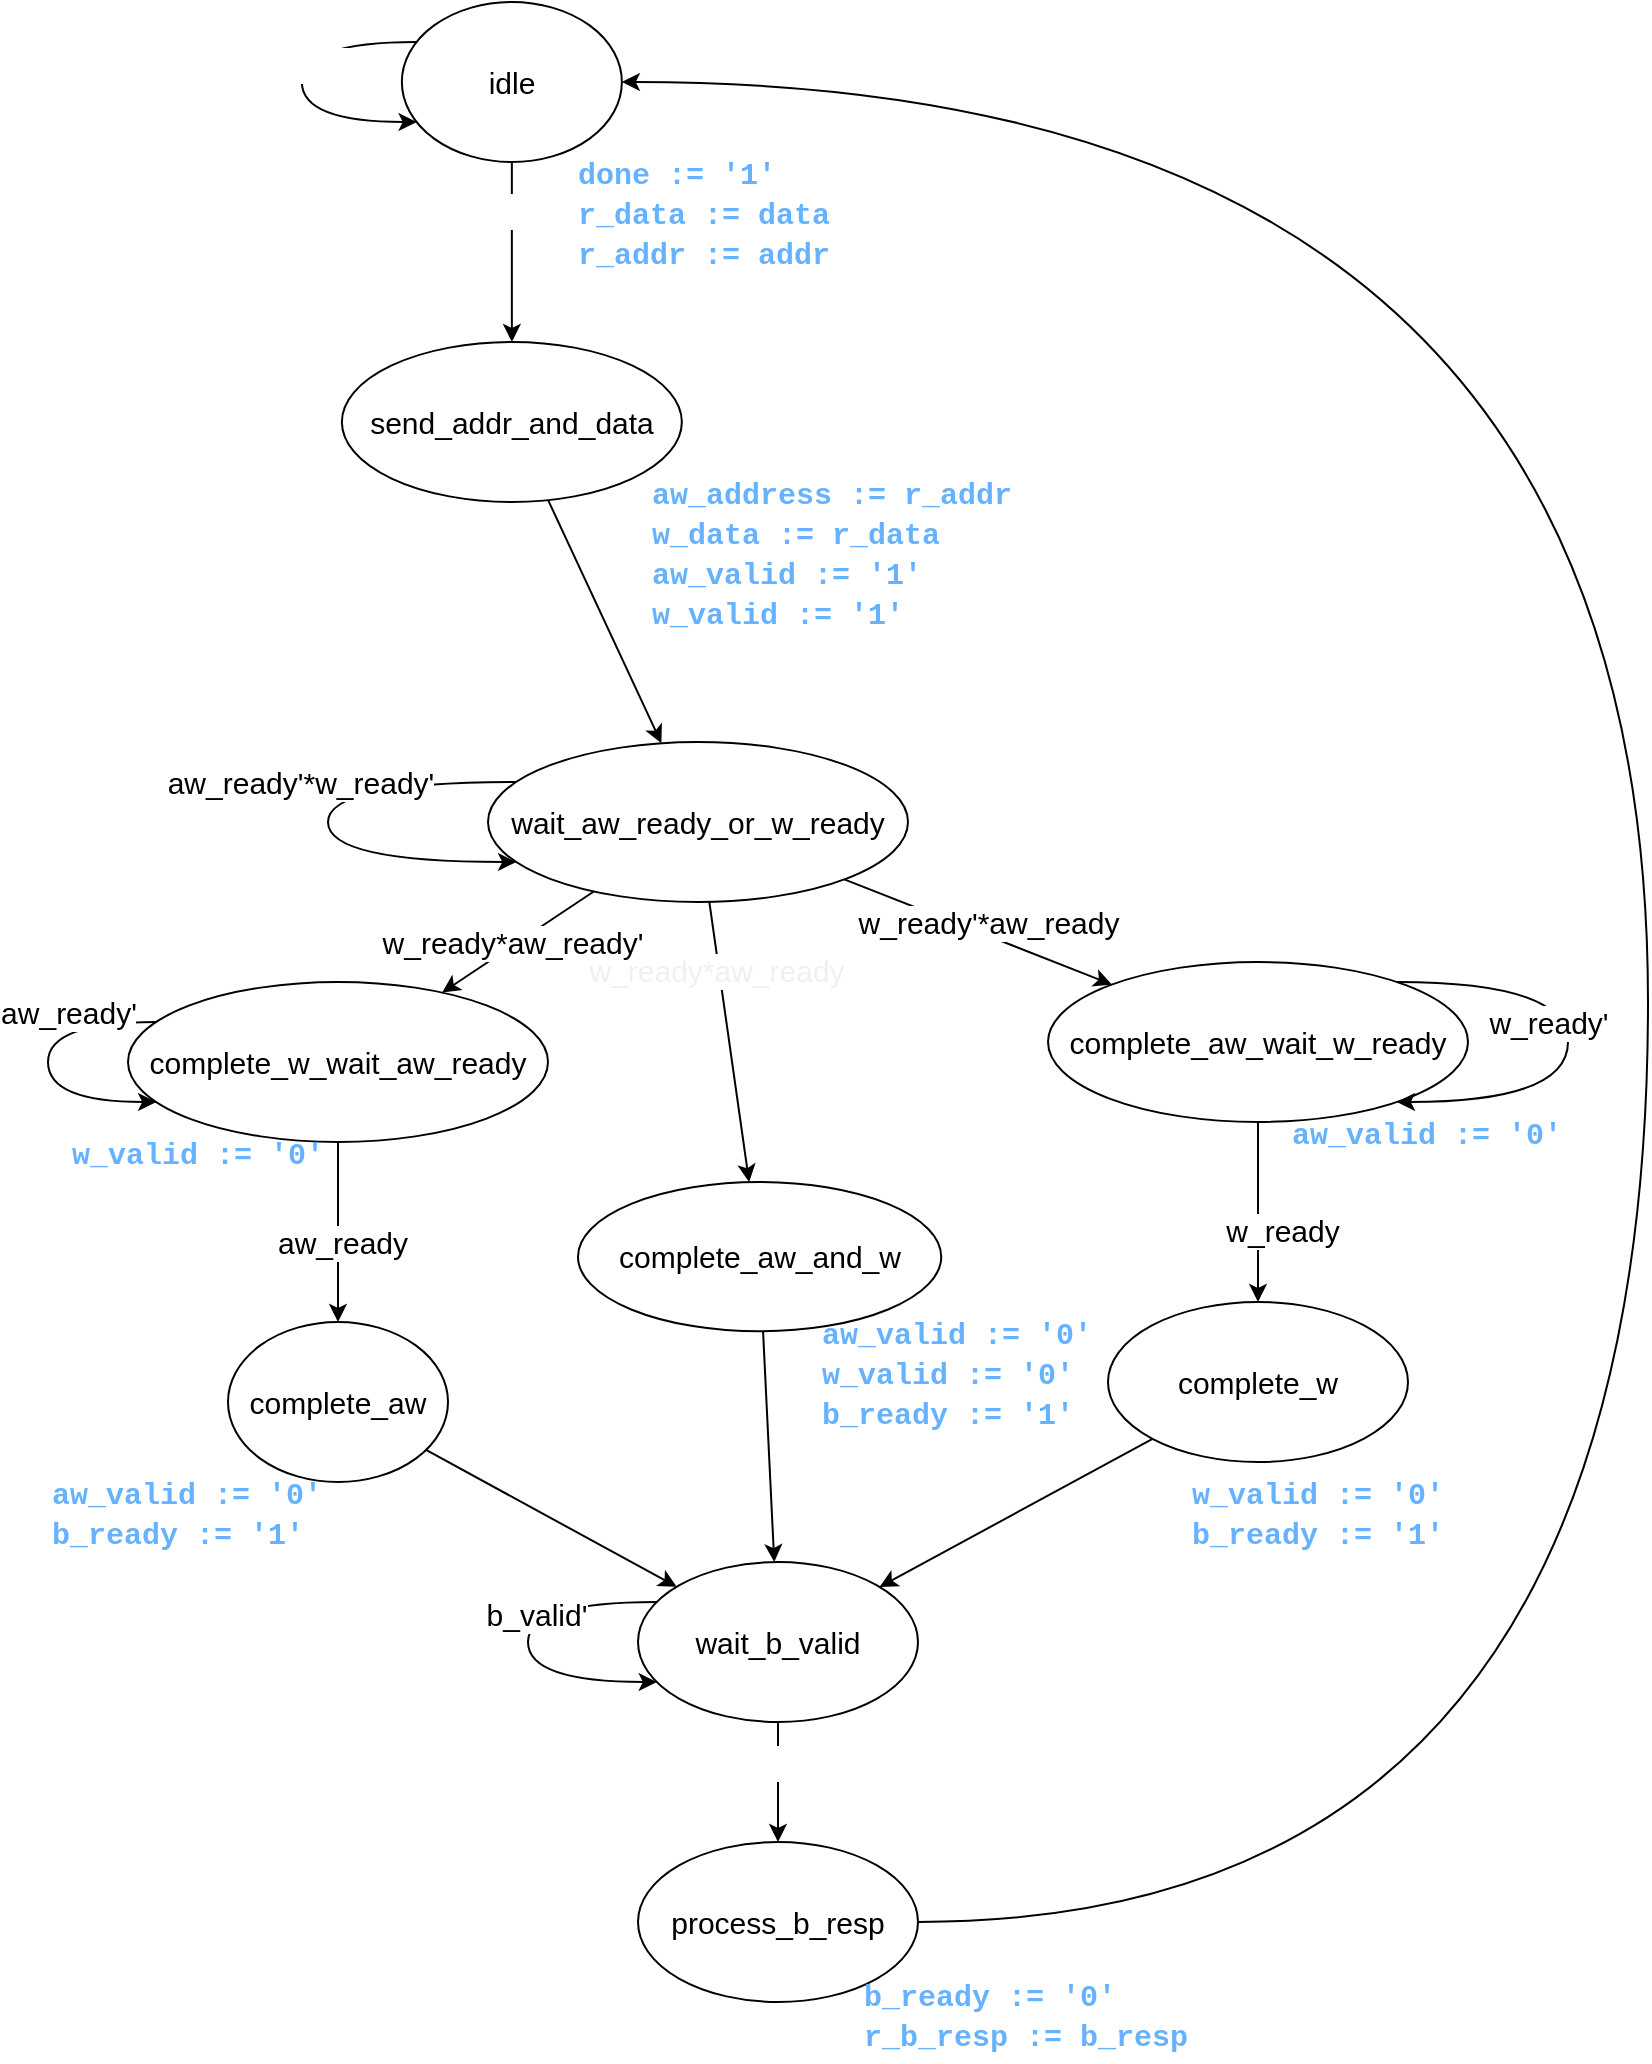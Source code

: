 <mxfile>
    <diagram id="gbK5J9_8tIpVUCVtw70C" name="Page-1">
        <mxGraphModel dx="1784" dy="-296" grid="1" gridSize="10" guides="1" tooltips="1" connect="1" arrows="1" fold="1" page="1" pageScale="1" pageWidth="850" pageHeight="1100" math="0" shadow="0">
            <root>
                <mxCell id="0"/>
                <mxCell id="1" parent="0"/>
                <mxCell id="3" value="" style="edgeStyle=none;html=1;" parent="1" source="22" target="41" edge="1">
                    <mxGeometry relative="1" as="geometry"/>
                </mxCell>
                <mxCell id="74" value="start" style="edgeLabel;html=1;align=center;verticalAlign=middle;resizable=0;points=[];fontSize=15;fontColor=#FFFFFF;" parent="3" vertex="1" connectable="0">
                    <mxGeometry x="-0.483" y="1" relative="1" as="geometry">
                        <mxPoint as="offset"/>
                    </mxGeometry>
                </mxCell>
                <mxCell id="6" value="" style="edgeStyle=none;html=1;fontSize=15;" parent="1" source="41" target="15" edge="1">
                    <mxGeometry relative="1" as="geometry"/>
                </mxCell>
                <mxCell id="7" value="" style="edgeStyle=none;html=1;fontSize=15;" parent="1" source="15" target="58" edge="1">
                    <mxGeometry relative="1" as="geometry"/>
                </mxCell>
                <mxCell id="80" value="&lt;span style=&quot;color: rgb(240, 240, 240);&quot;&gt;w_ready*aw_ready&lt;/span&gt;" style="edgeLabel;html=1;align=center;verticalAlign=middle;resizable=0;points=[];fontSize=15;fontColor=#FFFFFF;" parent="7" vertex="1" connectable="0">
                    <mxGeometry x="-0.516" y="-2" relative="1" as="geometry">
                        <mxPoint as="offset"/>
                    </mxGeometry>
                </mxCell>
                <mxCell id="9" value="" style="edgeStyle=none;html=1;fontSize=15;" parent="1" source="15" target="24" edge="1">
                    <mxGeometry relative="1" as="geometry"/>
                </mxCell>
                <mxCell id="10" value="w_ready*aw_ready'" style="edgeLabel;html=1;align=center;verticalAlign=middle;resizable=0;points=[];fontSize=15;" parent="9" vertex="1" connectable="0">
                    <mxGeometry x="0.313" y="2" relative="1" as="geometry">
                        <mxPoint x="8" y="-10" as="offset"/>
                    </mxGeometry>
                </mxCell>
                <mxCell id="11" value="" style="edgeStyle=none;html=1;fontSize=15;" parent="1" source="15" target="29" edge="1">
                    <mxGeometry relative="1" as="geometry"/>
                </mxCell>
                <mxCell id="12" value="w_ready'*aw_ready" style="edgeLabel;html=1;align=center;verticalAlign=middle;resizable=0;points=[];fontSize=15;" parent="11" vertex="1" connectable="0">
                    <mxGeometry x="0.219" y="-1" relative="1" as="geometry">
                        <mxPoint x="-9" y="-12" as="offset"/>
                    </mxGeometry>
                </mxCell>
                <mxCell id="13" style="edgeStyle=orthogonalEdgeStyle;html=1;fontSize=15;curved=1;" parent="1" source="15" target="15" edge="1">
                    <mxGeometry relative="1" as="geometry">
                        <mxPoint x="-753.07" y="1510" as="targetPoint"/>
                        <Array as="points">
                            <mxPoint x="-670" y="1600"/>
                        </Array>
                    </mxGeometry>
                </mxCell>
                <mxCell id="14" value="aw_ready'*w_ready'" style="edgeLabel;html=1;align=center;verticalAlign=middle;resizable=0;points=[];fontSize=15;" parent="13" vertex="1" connectable="0">
                    <mxGeometry x="-0.199" y="5" relative="1" as="geometry">
                        <mxPoint x="-17" y="-5" as="offset"/>
                    </mxGeometry>
                </mxCell>
                <mxCell id="15" value="&lt;font style=&quot;font-size: 15px;&quot;&gt;wait_aw_ready_or_w_ready&lt;br&gt;&lt;/font&gt;" style="ellipse;whiteSpace=wrap;html=1;rounded=0;" parent="1" vertex="1">
                    <mxGeometry x="-590" y="1540" width="210" height="80" as="geometry"/>
                </mxCell>
                <mxCell id="23" value="" style="group" parent="1" vertex="1" connectable="0">
                    <mxGeometry x="-810.0" y="1650" width="250" height="110" as="geometry"/>
                </mxCell>
                <mxCell id="24" value="&lt;font style=&quot;font-size: 15px;&quot;&gt;complete_w_wait_aw_ready&lt;br&gt;&lt;/font&gt;" style="ellipse;whiteSpace=wrap;html=1;rounded=0;" parent="23" vertex="1">
                    <mxGeometry x="40" y="10" width="210" height="80" as="geometry"/>
                </mxCell>
                <mxCell id="25" value="&lt;font face=&quot;Courier New&quot;&gt;&lt;b&gt;&lt;span style=&quot;color: rgb(102, 178, 255); font-size: 15px; font-style: normal; font-variant-ligatures: normal; font-variant-caps: normal; letter-spacing: normal; orphans: 2; text-align: center; text-indent: 0px; text-transform: none; widows: 2; word-spacing: 0px; -webkit-text-stroke-width: 0px; text-decoration-thickness: initial; text-decoration-style: initial; text-decoration-color: initial; float: none; display: inline !important;&quot;&gt;w_valid := '0'&lt;/span&gt;&lt;/b&gt;&lt;/font&gt;&lt;font face=&quot;Courier New&quot;&gt;&lt;span style=&quot;orphans: 2; text-align: center; text-indent: 0px; widows: 2; text-decoration-thickness: initial; text-decoration-style: initial; text-decoration-color: initial; float: none; display: inline !important;&quot;&gt;&lt;br&gt;&lt;font color=&quot;#66b2ff&quot;&gt;&lt;b&gt;&amp;nbsp;&lt;/b&gt;&lt;/font&gt;&lt;/span&gt;&lt;/font&gt;" style="text;whiteSpace=wrap;html=1;fontSize=15;fontColor=#FFFFFF;" parent="23" vertex="1">
                    <mxGeometry x="10" y="80" width="140" height="30" as="geometry"/>
                </mxCell>
                <mxCell id="26" style="edgeStyle=orthogonalEdgeStyle;curved=1;html=1;fontSize=15;" parent="23" source="24" target="24" edge="1">
                    <mxGeometry relative="1" as="geometry">
                        <Array as="points">
                            <mxPoint y="70"/>
                        </Array>
                    </mxGeometry>
                </mxCell>
                <mxCell id="27" value="aw_ready'" style="edgeLabel;html=1;align=center;verticalAlign=middle;resizable=0;points=[];fontSize=15;" parent="26" vertex="1" connectable="0">
                    <mxGeometry x="-0.565" y="3" relative="1" as="geometry">
                        <mxPoint x="-12" y="-8" as="offset"/>
                    </mxGeometry>
                </mxCell>
                <mxCell id="33" value="" style="html=1;fontSize=15;" parent="1" source="61" target="45" edge="1">
                    <mxGeometry relative="1" as="geometry">
                        <mxPoint x="-210" y="1470.0" as="targetPoint"/>
                    </mxGeometry>
                </mxCell>
                <mxCell id="34" value="" style="html=1;fontSize=15;" parent="1" source="24" target="61" edge="1">
                    <mxGeometry relative="1" as="geometry"/>
                </mxCell>
                <mxCell id="35" value="aw_ready" style="edgeLabel;html=1;align=center;verticalAlign=middle;resizable=0;points=[];fontSize=15;" parent="34" vertex="1" connectable="0">
                    <mxGeometry x="-0.356" y="2" relative="1" as="geometry">
                        <mxPoint y="21" as="offset"/>
                    </mxGeometry>
                </mxCell>
                <mxCell id="36" value="" style="html=1;fontSize=15;" parent="1" source="29" target="55" edge="1">
                    <mxGeometry relative="1" as="geometry"/>
                </mxCell>
                <mxCell id="37" value="w_ready" style="edgeLabel;html=1;align=center;verticalAlign=middle;resizable=0;points=[];fontSize=15;" parent="36" vertex="1" connectable="0">
                    <mxGeometry x="-0.171" y="-1" relative="1" as="geometry">
                        <mxPoint x="13" y="16" as="offset"/>
                    </mxGeometry>
                </mxCell>
                <mxCell id="38" style="html=1;fontSize=15;" parent="1" source="58" target="45" edge="1">
                    <mxGeometry relative="1" as="geometry">
                        <mxPoint x="-185.74" y="1467.521" as="targetPoint"/>
                    </mxGeometry>
                </mxCell>
                <mxCell id="39" style="html=1;fontSize=15;" parent="1" source="55" target="45" edge="1">
                    <mxGeometry relative="1" as="geometry">
                        <mxPoint x="-140" y="1430.0" as="targetPoint"/>
                    </mxGeometry>
                </mxCell>
                <mxCell id="43" value="" style="html=1;fontSize=15;" parent="1" source="45" target="66" edge="1">
                    <mxGeometry relative="1" as="geometry"/>
                </mxCell>
                <mxCell id="84" value="b_valid" style="edgeLabel;html=1;align=center;verticalAlign=middle;resizable=0;points=[];fontSize=15;fontColor=#FFFFFF;" parent="43" vertex="1" connectable="0">
                    <mxGeometry x="-0.613" relative="1" as="geometry">
                        <mxPoint y="8" as="offset"/>
                    </mxGeometry>
                </mxCell>
                <mxCell id="45" value="&lt;font style=&quot;font-size: 15px;&quot;&gt;wait_b_valid&lt;br&gt;&lt;/font&gt;" style="ellipse;whiteSpace=wrap;html=1;rounded=0;" parent="1" vertex="1">
                    <mxGeometry x="-515" y="1950" width="140" height="80" as="geometry"/>
                </mxCell>
                <mxCell id="60" value="" style="group" parent="1" vertex="1" connectable="0">
                    <mxGeometry x="-810" y="1830" width="200" height="120" as="geometry"/>
                </mxCell>
                <mxCell id="61" value="&lt;font style=&quot;font-size: 15px;&quot;&gt;complete_aw&lt;br&gt;&lt;/font&gt;" style="ellipse;whiteSpace=wrap;html=1;rounded=0;" parent="60" vertex="1">
                    <mxGeometry x="90" width="110" height="80" as="geometry"/>
                </mxCell>
                <mxCell id="62" value="&lt;font face=&quot;Courier New&quot;&gt;&lt;b&gt;&lt;span style=&quot;color: rgb(102, 178, 255); font-size: 15px; font-style: normal; font-variant-ligatures: normal; font-variant-caps: normal; letter-spacing: normal; orphans: 2; text-align: center; text-indent: 0px; text-transform: none; widows: 2; word-spacing: 0px; -webkit-text-stroke-width: 0px; text-decoration-thickness: initial; text-decoration-style: initial; text-decoration-color: initial; float: none; display: inline !important;&quot;&gt;aw_valid := '0'&lt;/span&gt;&lt;/b&gt;&lt;/font&gt;&lt;font face=&quot;Courier New&quot;&gt;&lt;span style=&quot;orphans: 2; text-align: center; text-indent: 0px; widows: 2; text-decoration-thickness: initial; text-decoration-style: initial; text-decoration-color: initial; float: none; display: inline !important;&quot;&gt;&lt;br&gt;&lt;/span&gt;&lt;/font&gt;&lt;b style=&quot;font-family: &amp;quot;Courier New&amp;quot;;&quot;&gt;&lt;span style=&quot;color: rgb(102, 178, 255); text-align: center;&quot;&gt;b_ready := '1'&lt;/span&gt;&lt;/b&gt;&lt;font face=&quot;Courier New&quot;&gt;&lt;span style=&quot;orphans: 2; text-align: center; text-indent: 0px; widows: 2; text-decoration-thickness: initial; text-decoration-style: initial; text-decoration-color: initial; float: none; display: inline !important;&quot;&gt;&lt;font color=&quot;#66b2ff&quot;&gt;&lt;b&gt;&amp;nbsp;&lt;/b&gt;&lt;/font&gt;&lt;/span&gt;&lt;/font&gt;" style="text;whiteSpace=wrap;html=1;fontSize=15;fontColor=#FFFFFF;" parent="60" vertex="1">
                    <mxGeometry y="70" width="140" height="50" as="geometry"/>
                </mxCell>
                <mxCell id="63" style="edgeStyle=orthogonalEdgeStyle;curved=1;html=1;fontSize=15;" parent="1" source="45" target="45" edge="1">
                    <mxGeometry relative="1" as="geometry">
                        <Array as="points">
                            <mxPoint x="-570" y="1970"/>
                        </Array>
                    </mxGeometry>
                </mxCell>
                <mxCell id="64" value="b_valid'" style="edgeLabel;html=1;align=center;verticalAlign=middle;resizable=0;points=[];fontSize=15;" parent="63" vertex="1" connectable="0">
                    <mxGeometry x="-0.171" y="4" relative="1" as="geometry">
                        <mxPoint as="offset"/>
                    </mxGeometry>
                </mxCell>
                <mxCell id="68" value="" style="group" parent="1" vertex="1" connectable="0">
                    <mxGeometry x="-515" y="2090" width="290" height="110" as="geometry"/>
                </mxCell>
                <mxCell id="66" value="&lt;font style=&quot;font-size: 15px;&quot;&gt;process_b_resp&lt;br&gt;&lt;/font&gt;" style="ellipse;whiteSpace=wrap;html=1;rounded=0;" parent="68" vertex="1">
                    <mxGeometry width="140" height="80" as="geometry"/>
                </mxCell>
                <mxCell id="67" value="&lt;font face=&quot;Courier New&quot;&gt;&lt;font color=&quot;#66b2ff&quot;&gt;&lt;b&gt;b_ready := '0'&amp;nbsp;&lt;br&gt;r_b_resp := b_resp&lt;br&gt;&lt;/b&gt;&lt;/font&gt;&lt;/font&gt;" style="text;whiteSpace=wrap;html=1;fontSize=15;fontColor=#FFFFFF;" parent="68" vertex="1">
                    <mxGeometry x="111" y="61" width="179" height="49" as="geometry"/>
                </mxCell>
                <mxCell id="76" value="" style="group" parent="1" vertex="1" connectable="0">
                    <mxGeometry x="-545" y="1760" width="258.38" height="125.34" as="geometry"/>
                </mxCell>
                <mxCell id="58" value="&lt;font style=&quot;font-size: 15px;&quot;&gt;complete_aw_and_w&lt;br&gt;&lt;/font&gt;" style="ellipse;whiteSpace=wrap;html=1;rounded=0;" parent="76" vertex="1">
                    <mxGeometry width="181.622" height="74.667" as="geometry"/>
                </mxCell>
                <mxCell id="59" value="&lt;font face=&quot;Courier New&quot;&gt;&lt;b&gt;&lt;span style=&quot;color: rgb(102, 178, 255); font-size: 15px; font-style: normal; font-variant-ligatures: normal; font-variant-caps: normal; letter-spacing: normal; orphans: 2; text-align: center; text-indent: 0px; text-transform: none; widows: 2; word-spacing: 0px; -webkit-text-stroke-width: 0px; text-decoration-thickness: initial; text-decoration-style: initial; text-decoration-color: initial; float: none; display: inline !important;&quot;&gt;aw_valid := '0'&lt;/span&gt;&lt;/b&gt;&lt;/font&gt;&lt;font face=&quot;Courier New&quot;&gt;&lt;span style=&quot;orphans: 2; text-align: center; text-indent: 0px; widows: 2; text-decoration-thickness: initial; text-decoration-style: initial; text-decoration-color: initial; float: none; display: inline !important;&quot;&gt;&lt;br&gt;&lt;/span&gt;&lt;/font&gt;&lt;font face=&quot;Courier New&quot;&gt;&lt;b&gt;&lt;span style=&quot;color: rgb(102, 178, 255); text-align: center;&quot;&gt;w_valid := '0'&lt;br&gt;&lt;/span&gt;&lt;/b&gt;&lt;/font&gt;&lt;b style=&quot;font-family: &amp;quot;Courier New&amp;quot;;&quot;&gt;&lt;span style=&quot;color: rgb(102, 178, 255); text-align: center;&quot;&gt;b_ready := '1'&lt;/span&gt;&lt;/b&gt;&lt;font face=&quot;Courier New&quot;&gt;&lt;span style=&quot;text-align: center;&quot;&gt;&lt;br&gt;&lt;/span&gt;&lt;/font&gt;" style="text;whiteSpace=wrap;html=1;fontSize=15;fontColor=#FFFFFF;" parent="76" vertex="1">
                    <mxGeometry x="120" y="60" width="138.38" height="65.34" as="geometry"/>
                </mxCell>
                <mxCell id="79" value="" style="group" parent="1" vertex="1" connectable="0">
                    <mxGeometry x="-633.07" y="1170" width="224.19" height="135.34" as="geometry"/>
                </mxCell>
                <mxCell id="22" value="&lt;font style=&quot;font-size: 15px;&quot;&gt;idle&lt;br&gt;&lt;/font&gt;" style="ellipse;whiteSpace=wrap;html=1;rounded=0;" parent="79" vertex="1">
                    <mxGeometry width="110" height="80" as="geometry"/>
                </mxCell>
                <mxCell id="70" value="&lt;font face=&quot;Courier New&quot;&gt;&lt;span style=&quot;text-align: center;&quot;&gt;&lt;b&gt;&lt;font color=&quot;#66b2ff&quot;&gt;done := '1'&lt;br&gt;r_data := data&lt;br&gt;r_addr := addr&lt;/font&gt;&lt;/b&gt;&lt;br&gt;&lt;/span&gt;&lt;/font&gt;" style="text;whiteSpace=wrap;html=1;fontSize=15;fontColor=#FFFFFF;" parent="79" vertex="1">
                    <mxGeometry x="85.81" y="70" width="138.38" height="65.34" as="geometry"/>
                </mxCell>
                <mxCell id="71" style="edgeStyle=orthogonalEdgeStyle;html=1;fontColor=#66B2FF;curved=1;" parent="79" source="22" target="22" edge="1">
                    <mxGeometry relative="1" as="geometry">
                        <Array as="points">
                            <mxPoint x="-50" y="60"/>
                        </Array>
                    </mxGeometry>
                </mxCell>
                <mxCell id="73" value="start'" style="edgeLabel;html=1;align=center;verticalAlign=middle;resizable=0;points=[];fontSize=15;fontColor=#FFFFFF;" parent="71" vertex="1" connectable="0">
                    <mxGeometry x="-0.112" y="9" relative="1" as="geometry">
                        <mxPoint as="offset"/>
                    </mxGeometry>
                </mxCell>
                <mxCell id="83" value="" style="group" parent="1" vertex="1" connectable="0">
                    <mxGeometry x="-310" y="1650" width="260" height="100" as="geometry"/>
                </mxCell>
                <mxCell id="29" value="&lt;font style=&quot;font-size: 15px;&quot;&gt;complete_aw_wait_w_ready&lt;br&gt;&lt;/font&gt;" style="ellipse;whiteSpace=wrap;html=1;rounded=0;" parent="83" vertex="1">
                    <mxGeometry width="210" height="80" as="geometry"/>
                </mxCell>
                <mxCell id="30" value="&lt;font face=&quot;Courier New&quot;&gt;&lt;b&gt;&lt;span style=&quot;color: rgb(102, 178, 255); font-size: 15px; font-style: normal; font-variant-ligatures: normal; font-variant-caps: normal; letter-spacing: normal; orphans: 2; text-align: center; text-indent: 0px; text-transform: none; widows: 2; word-spacing: 0px; -webkit-text-stroke-width: 0px; text-decoration-thickness: initial; text-decoration-style: initial; text-decoration-color: initial; float: none; display: inline !important;&quot;&gt;aw_valid := '0'&lt;/span&gt;&lt;/b&gt;&lt;/font&gt;&lt;font face=&quot;Courier New&quot;&gt;&lt;span style=&quot;orphans: 2; text-align: center; text-indent: 0px; widows: 2; text-decoration-thickness: initial; text-decoration-style: initial; text-decoration-color: initial; float: none; display: inline !important;&quot;&gt;&lt;br&gt;&lt;font color=&quot;#66b2ff&quot;&gt;&lt;b&gt;&amp;nbsp;&lt;/b&gt;&lt;/font&gt;&lt;/span&gt;&lt;/font&gt;" style="text;whiteSpace=wrap;html=1;fontSize=15;fontColor=#FFFFFF;" parent="83" vertex="1">
                    <mxGeometry x="120" y="70" width="140" height="30" as="geometry"/>
                </mxCell>
                <mxCell id="31" style="edgeStyle=orthogonalEdgeStyle;curved=1;html=1;fontSize=15;" parent="83" source="29" target="29" edge="1">
                    <mxGeometry relative="1" as="geometry">
                        <Array as="points">
                            <mxPoint x="260" y="70"/>
                        </Array>
                    </mxGeometry>
                </mxCell>
                <mxCell id="32" value="w_ready'" style="edgeLabel;html=1;align=center;verticalAlign=middle;resizable=0;points=[];fontSize=15;" parent="31" vertex="1" connectable="0">
                    <mxGeometry x="-0.615" y="-1" relative="1" as="geometry">
                        <mxPoint x="31" y="19" as="offset"/>
                    </mxGeometry>
                </mxCell>
                <mxCell id="85" style="edgeStyle=orthogonalEdgeStyle;html=1;fontSize=15;fontColor=#FFFFFF;curved=1;" edge="1" parent="1" source="66" target="22">
                    <mxGeometry relative="1" as="geometry">
                        <Array as="points">
                            <mxPoint x="-10" y="2130"/>
                            <mxPoint x="-10" y="1210"/>
                        </Array>
                    </mxGeometry>
                </mxCell>
                <mxCell id="86" value="" style="group" connectable="0" vertex="1" parent="1">
                    <mxGeometry x="-280" y="1820" width="180" height="130" as="geometry"/>
                </mxCell>
                <mxCell id="55" value="&lt;font style=&quot;font-size: 15px;&quot;&gt;complete_w&lt;br&gt;&lt;/font&gt;" style="ellipse;whiteSpace=wrap;html=1;rounded=0;" parent="86" vertex="1">
                    <mxGeometry width="150" height="80" as="geometry"/>
                </mxCell>
                <mxCell id="56" value="&lt;font face=&quot;Courier New&quot;&gt;&lt;b&gt;&lt;span style=&quot;color: rgb(102, 178, 255); font-size: 15px; font-style: normal; font-variant-ligatures: normal; font-variant-caps: normal; letter-spacing: normal; orphans: 2; text-align: center; text-indent: 0px; text-transform: none; widows: 2; word-spacing: 0px; -webkit-text-stroke-width: 0px; text-decoration-thickness: initial; text-decoration-style: initial; text-decoration-color: initial; float: none; display: inline !important;&quot;&gt;w_valid := '0'&lt;/span&gt;&lt;/b&gt;&lt;/font&gt;&lt;font face=&quot;Courier New&quot;&gt;&lt;span style=&quot;orphans: 2; text-align: center; text-indent: 0px; widows: 2; text-decoration-thickness: initial; text-decoration-style: initial; text-decoration-color: initial; float: none; display: inline !important;&quot;&gt;&lt;br&gt;&lt;/span&gt;&lt;/font&gt;&lt;b style=&quot;font-family: &amp;quot;Courier New&amp;quot;;&quot;&gt;&lt;span style=&quot;color: rgb(102, 178, 255); text-align: center;&quot;&gt;b_ready := '1'&lt;/span&gt;&lt;/b&gt;&lt;font face=&quot;Courier New&quot;&gt;&lt;span style=&quot;orphans: 2; text-align: center; text-indent: 0px; widows: 2; text-decoration-thickness: initial; text-decoration-style: initial; text-decoration-color: initial; float: none; display: inline !important;&quot;&gt;&lt;font color=&quot;#66b2ff&quot;&gt;&lt;b&gt;&amp;nbsp;&lt;/b&gt;&lt;/font&gt;&lt;/span&gt;&lt;/font&gt;" style="text;whiteSpace=wrap;html=1;fontSize=15;fontColor=#FFFFFF;" parent="86" vertex="1">
                    <mxGeometry x="40" y="80" width="140" height="50" as="geometry"/>
                </mxCell>
                <mxCell id="87" value="" style="group" vertex="1" connectable="0" parent="1">
                    <mxGeometry x="-663.07" y="1340" width="341.3" height="150" as="geometry"/>
                </mxCell>
                <mxCell id="41" value="&lt;font style=&quot;font-size: 15px;&quot;&gt;send_addr_and_data&lt;br&gt;&lt;/font&gt;" style="ellipse;whiteSpace=wrap;html=1;rounded=0;" parent="87" vertex="1">
                    <mxGeometry width="170" height="80" as="geometry"/>
                </mxCell>
                <mxCell id="42" value="&lt;font face=&quot;Courier New&quot;&gt;&lt;b&gt;&lt;span style=&quot;color: rgb(102, 178, 255); font-size: 15px; font-style: normal; font-variant-ligatures: normal; font-variant-caps: normal; letter-spacing: normal; orphans: 2; text-align: center; text-indent: 0px; text-transform: none; widows: 2; word-spacing: 0px; -webkit-text-stroke-width: 0px; text-decoration-thickness: initial; text-decoration-style: initial; text-decoration-color: initial; float: none; display: inline !important;&quot;&gt;aw_address := r_addr&lt;br&gt;&lt;/span&gt;&lt;/b&gt;&lt;/font&gt;&lt;span style=&quot;font-family: &amp;quot;Courier New&amp;quot;;&quot;&gt;&lt;span style=&quot;color: rgb(102, 178, 255); text-align: center;&quot;&gt;&lt;b&gt;w_data&lt;/b&gt; &lt;b&gt;:= r&lt;/b&gt;&lt;/span&gt;&lt;/span&gt;&lt;font face=&quot;Courier New&quot;&gt;&lt;font color=&quot;#66b2ff&quot;&gt;&lt;b&gt;_data&lt;/b&gt;&lt;/font&gt;&lt;br style=&quot;border-color: rgb(0, 0, 0); color: rgb(102, 178, 255); font-size: 15px; font-style: normal; font-variant-ligatures: normal; font-variant-caps: normal; letter-spacing: normal; orphans: 2; text-align: center; text-indent: 0px; text-transform: none; widows: 2; word-spacing: 0px; -webkit-text-stroke-width: 0px; text-decoration-thickness: initial; text-decoration-style: initial; text-decoration-color: initial;&quot;&gt;&lt;/font&gt;&lt;font face=&quot;Courier New&quot;&gt;&lt;span style=&quot;orphans: 2; text-align: center; text-indent: 0px; widows: 2; text-decoration-thickness: initial; text-decoration-style: initial; text-decoration-color: initial; float: none; display: inline !important;&quot;&gt;&lt;b style=&quot;&quot;&gt;&lt;font color=&quot;#66b2ff&quot;&gt;aw_valid := '1'&lt;br&gt;&lt;/font&gt;&lt;/b&gt;&lt;/span&gt;&lt;/font&gt;&lt;b style=&quot;font-family: &amp;quot;Courier New&amp;quot;; text-align: center;&quot;&gt;&lt;font color=&quot;#66b2ff&quot;&gt;w_valid := '1'&lt;/font&gt;&lt;/b&gt;&lt;font face=&quot;Courier New&quot;&gt;&lt;span style=&quot;orphans: 2; text-align: center; text-indent: 0px; widows: 2; text-decoration-thickness: initial; text-decoration-style: initial; text-decoration-color: initial; float: none; display: inline !important;&quot;&gt;&lt;br&gt;&lt;font color=&quot;#66b2ff&quot;&gt;&lt;b&gt;&amp;nbsp;&lt;/b&gt;&lt;/font&gt;&lt;/span&gt;&lt;/font&gt;" style="text;whiteSpace=wrap;html=1;fontSize=15;fontColor=#FFFFFF;" parent="87" vertex="1">
                    <mxGeometry x="153.23" y="60" width="188.07" height="90" as="geometry"/>
                </mxCell>
            </root>
        </mxGraphModel>
    </diagram>
</mxfile>